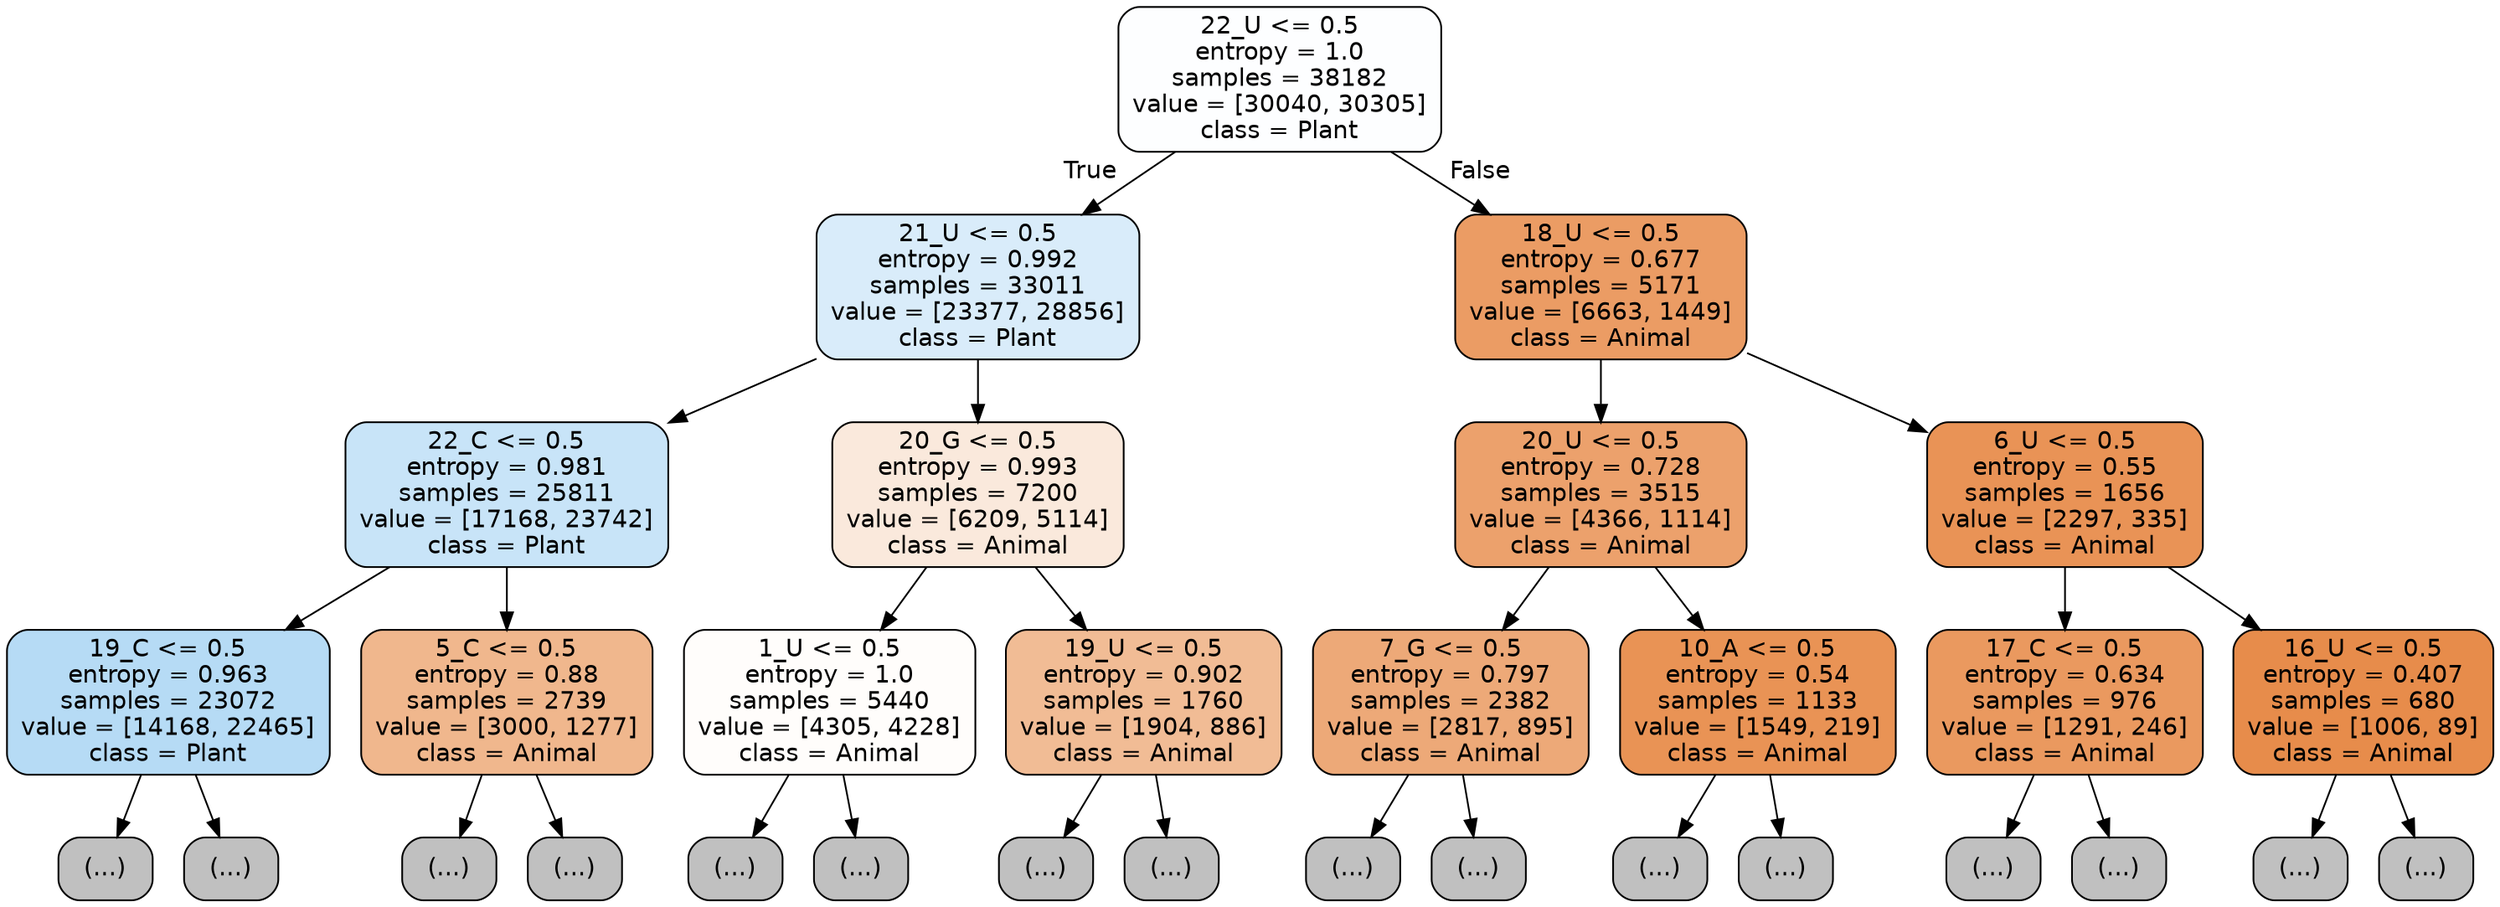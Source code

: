 digraph Tree {
node [shape=box, style="filled, rounded", color="black", fontname="helvetica"] ;
edge [fontname="helvetica"] ;
0 [label="22_U <= 0.5\nentropy = 1.0\nsamples = 38182\nvalue = [30040, 30305]\nclass = Plant", fillcolor="#fdfeff"] ;
1 [label="21_U <= 0.5\nentropy = 0.992\nsamples = 33011\nvalue = [23377, 28856]\nclass = Plant", fillcolor="#d9ecfa"] ;
0 -> 1 [labeldistance=2.5, labelangle=45, headlabel="True"] ;
2 [label="22_C <= 0.5\nentropy = 0.981\nsamples = 25811\nvalue = [17168, 23742]\nclass = Plant", fillcolor="#c8e4f8"] ;
1 -> 2 ;
3 [label="19_C <= 0.5\nentropy = 0.963\nsamples = 23072\nvalue = [14168, 22465]\nclass = Plant", fillcolor="#b6dbf5"] ;
2 -> 3 ;
4 [label="(...)", fillcolor="#C0C0C0"] ;
3 -> 4 ;
7757 [label="(...)", fillcolor="#C0C0C0"] ;
3 -> 7757 ;
10156 [label="5_C <= 0.5\nentropy = 0.88\nsamples = 2739\nvalue = [3000, 1277]\nclass = Animal", fillcolor="#f0b78d"] ;
2 -> 10156 ;
10157 [label="(...)", fillcolor="#C0C0C0"] ;
10156 -> 10157 ;
11184 [label="(...)", fillcolor="#C0C0C0"] ;
10156 -> 11184 ;
11535 [label="20_G <= 0.5\nentropy = 0.993\nsamples = 7200\nvalue = [6209, 5114]\nclass = Animal", fillcolor="#fae9dc"] ;
1 -> 11535 ;
11536 [label="1_U <= 0.5\nentropy = 1.0\nsamples = 5440\nvalue = [4305, 4228]\nclass = Animal", fillcolor="#fffdfb"] ;
11535 -> 11536 ;
11537 [label="(...)", fillcolor="#C0C0C0"] ;
11536 -> 11537 ;
12768 [label="(...)", fillcolor="#C0C0C0"] ;
11536 -> 12768 ;
13953 [label="19_U <= 0.5\nentropy = 0.902\nsamples = 1760\nvalue = [1904, 886]\nclass = Animal", fillcolor="#f1bc95"] ;
11535 -> 13953 ;
13954 [label="(...)", fillcolor="#C0C0C0"] ;
13953 -> 13954 ;
14481 [label="(...)", fillcolor="#C0C0C0"] ;
13953 -> 14481 ;
14704 [label="18_U <= 0.5\nentropy = 0.677\nsamples = 5171\nvalue = [6663, 1449]\nclass = Animal", fillcolor="#eb9c64"] ;
0 -> 14704 [labeldistance=2.5, labelangle=-45, headlabel="False"] ;
14705 [label="20_U <= 0.5\nentropy = 0.728\nsamples = 3515\nvalue = [4366, 1114]\nclass = Animal", fillcolor="#eca16c"] ;
14704 -> 14705 ;
14706 [label="7_G <= 0.5\nentropy = 0.797\nsamples = 2382\nvalue = [2817, 895]\nclass = Animal", fillcolor="#eda978"] ;
14705 -> 14706 ;
14707 [label="(...)", fillcolor="#C0C0C0"] ;
14706 -> 14707 ;
15486 [label="(...)", fillcolor="#C0C0C0"] ;
14706 -> 15486 ;
15761 [label="10_A <= 0.5\nentropy = 0.54\nsamples = 1133\nvalue = [1549, 219]\nclass = Animal", fillcolor="#e99355"] ;
14705 -> 15761 ;
15762 [label="(...)", fillcolor="#C0C0C0"] ;
15761 -> 15762 ;
16019 [label="(...)", fillcolor="#C0C0C0"] ;
15761 -> 16019 ;
16102 [label="6_U <= 0.5\nentropy = 0.55\nsamples = 1656\nvalue = [2297, 335]\nclass = Animal", fillcolor="#e99356"] ;
14704 -> 16102 ;
16103 [label="17_C <= 0.5\nentropy = 0.634\nsamples = 976\nvalue = [1291, 246]\nclass = Animal", fillcolor="#ea995f"] ;
16102 -> 16103 ;
16104 [label="(...)", fillcolor="#C0C0C0"] ;
16103 -> 16104 ;
16419 [label="(...)", fillcolor="#C0C0C0"] ;
16103 -> 16419 ;
16494 [label="16_U <= 0.5\nentropy = 0.407\nsamples = 680\nvalue = [1006, 89]\nclass = Animal", fillcolor="#e78c4b"] ;
16102 -> 16494 ;
16495 [label="(...)", fillcolor="#C0C0C0"] ;
16494 -> 16495 ;
16630 [label="(...)", fillcolor="#C0C0C0"] ;
16494 -> 16630 ;
}